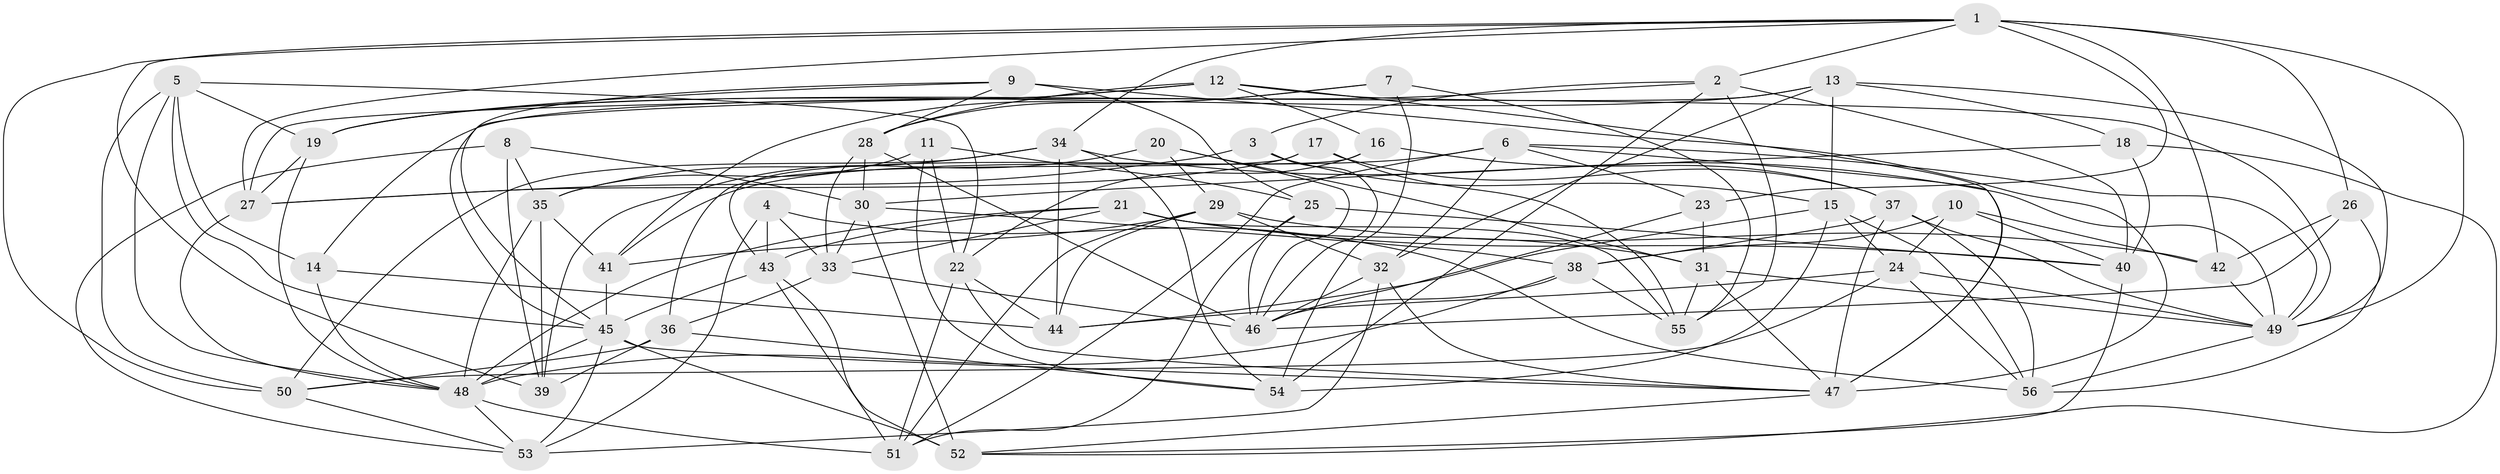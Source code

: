 // original degree distribution, {4: 1.0}
// Generated by graph-tools (version 1.1) at 2025/26/03/09/25 03:26:55]
// undirected, 56 vertices, 162 edges
graph export_dot {
graph [start="1"]
  node [color=gray90,style=filled];
  1;
  2;
  3;
  4;
  5;
  6;
  7;
  8;
  9;
  10;
  11;
  12;
  13;
  14;
  15;
  16;
  17;
  18;
  19;
  20;
  21;
  22;
  23;
  24;
  25;
  26;
  27;
  28;
  29;
  30;
  31;
  32;
  33;
  34;
  35;
  36;
  37;
  38;
  39;
  40;
  41;
  42;
  43;
  44;
  45;
  46;
  47;
  48;
  49;
  50;
  51;
  52;
  53;
  54;
  55;
  56;
  1 -- 2 [weight=1.0];
  1 -- 23 [weight=1.0];
  1 -- 26 [weight=1.0];
  1 -- 27 [weight=1.0];
  1 -- 34 [weight=1.0];
  1 -- 39 [weight=1.0];
  1 -- 42 [weight=2.0];
  1 -- 49 [weight=1.0];
  1 -- 50 [weight=1.0];
  2 -- 3 [weight=1.0];
  2 -- 19 [weight=1.0];
  2 -- 40 [weight=1.0];
  2 -- 54 [weight=1.0];
  2 -- 55 [weight=1.0];
  3 -- 15 [weight=1.0];
  3 -- 27 [weight=1.0];
  3 -- 46 [weight=1.0];
  4 -- 33 [weight=1.0];
  4 -- 43 [weight=1.0];
  4 -- 53 [weight=1.0];
  4 -- 56 [weight=1.0];
  5 -- 14 [weight=1.0];
  5 -- 19 [weight=1.0];
  5 -- 22 [weight=1.0];
  5 -- 45 [weight=1.0];
  5 -- 48 [weight=1.0];
  5 -- 50 [weight=1.0];
  6 -- 23 [weight=1.0];
  6 -- 32 [weight=1.0];
  6 -- 41 [weight=1.0];
  6 -- 47 [weight=1.0];
  6 -- 49 [weight=1.0];
  6 -- 51 [weight=1.0];
  7 -- 28 [weight=1.0];
  7 -- 41 [weight=1.0];
  7 -- 54 [weight=1.0];
  7 -- 55 [weight=1.0];
  8 -- 30 [weight=1.0];
  8 -- 35 [weight=1.0];
  8 -- 39 [weight=1.0];
  8 -- 53 [weight=1.0];
  9 -- 19 [weight=1.0];
  9 -- 25 [weight=1.0];
  9 -- 28 [weight=1.0];
  9 -- 45 [weight=1.0];
  9 -- 47 [weight=2.0];
  10 -- 24 [weight=1.0];
  10 -- 38 [weight=1.0];
  10 -- 40 [weight=1.0];
  10 -- 42 [weight=1.0];
  11 -- 22 [weight=1.0];
  11 -- 25 [weight=1.0];
  11 -- 35 [weight=1.0];
  11 -- 54 [weight=1.0];
  12 -- 16 [weight=1.0];
  12 -- 27 [weight=1.0];
  12 -- 28 [weight=1.0];
  12 -- 45 [weight=1.0];
  12 -- 47 [weight=1.0];
  12 -- 49 [weight=1.0];
  13 -- 14 [weight=1.0];
  13 -- 15 [weight=1.0];
  13 -- 18 [weight=1.0];
  13 -- 19 [weight=1.0];
  13 -- 32 [weight=1.0];
  13 -- 49 [weight=1.0];
  14 -- 44 [weight=1.0];
  14 -- 48 [weight=1.0];
  15 -- 24 [weight=1.0];
  15 -- 44 [weight=1.0];
  15 -- 54 [weight=1.0];
  15 -- 56 [weight=1.0];
  16 -- 22 [weight=1.0];
  16 -- 37 [weight=1.0];
  16 -- 43 [weight=1.0];
  17 -- 27 [weight=1.0];
  17 -- 36 [weight=1.0];
  17 -- 37 [weight=1.0];
  17 -- 55 [weight=1.0];
  18 -- 30 [weight=1.0];
  18 -- 40 [weight=1.0];
  18 -- 52 [weight=1.0];
  19 -- 27 [weight=1.0];
  19 -- 48 [weight=1.0];
  20 -- 29 [weight=1.0];
  20 -- 31 [weight=1.0];
  20 -- 39 [weight=1.0];
  20 -- 46 [weight=1.0];
  21 -- 31 [weight=1.0];
  21 -- 33 [weight=1.0];
  21 -- 40 [weight=1.0];
  21 -- 43 [weight=1.0];
  21 -- 48 [weight=1.0];
  21 -- 55 [weight=1.0];
  22 -- 44 [weight=1.0];
  22 -- 47 [weight=1.0];
  22 -- 51 [weight=1.0];
  23 -- 31 [weight=1.0];
  23 -- 46 [weight=1.0];
  24 -- 44 [weight=1.0];
  24 -- 49 [weight=1.0];
  24 -- 50 [weight=1.0];
  24 -- 56 [weight=1.0];
  25 -- 40 [weight=1.0];
  25 -- 46 [weight=2.0];
  25 -- 51 [weight=1.0];
  26 -- 42 [weight=1.0];
  26 -- 46 [weight=1.0];
  26 -- 56 [weight=1.0];
  27 -- 48 [weight=1.0];
  28 -- 30 [weight=1.0];
  28 -- 33 [weight=1.0];
  28 -- 46 [weight=1.0];
  29 -- 32 [weight=1.0];
  29 -- 41 [weight=1.0];
  29 -- 42 [weight=1.0];
  29 -- 44 [weight=1.0];
  29 -- 51 [weight=1.0];
  30 -- 33 [weight=1.0];
  30 -- 38 [weight=1.0];
  30 -- 52 [weight=1.0];
  31 -- 47 [weight=1.0];
  31 -- 49 [weight=1.0];
  31 -- 55 [weight=1.0];
  32 -- 46 [weight=1.0];
  32 -- 47 [weight=1.0];
  32 -- 53 [weight=1.0];
  33 -- 36 [weight=1.0];
  33 -- 46 [weight=1.0];
  34 -- 35 [weight=1.0];
  34 -- 44 [weight=1.0];
  34 -- 49 [weight=1.0];
  34 -- 50 [weight=1.0];
  34 -- 54 [weight=1.0];
  35 -- 39 [weight=1.0];
  35 -- 41 [weight=1.0];
  35 -- 48 [weight=1.0];
  36 -- 39 [weight=2.0];
  36 -- 50 [weight=1.0];
  36 -- 54 [weight=1.0];
  37 -- 38 [weight=1.0];
  37 -- 47 [weight=1.0];
  37 -- 49 [weight=1.0];
  37 -- 56 [weight=1.0];
  38 -- 46 [weight=1.0];
  38 -- 48 [weight=1.0];
  38 -- 55 [weight=1.0];
  40 -- 52 [weight=1.0];
  41 -- 45 [weight=2.0];
  42 -- 49 [weight=1.0];
  43 -- 45 [weight=1.0];
  43 -- 51 [weight=1.0];
  43 -- 52 [weight=1.0];
  45 -- 47 [weight=1.0];
  45 -- 48 [weight=1.0];
  45 -- 52 [weight=1.0];
  45 -- 53 [weight=1.0];
  47 -- 52 [weight=1.0];
  48 -- 51 [weight=1.0];
  48 -- 53 [weight=1.0];
  49 -- 56 [weight=1.0];
  50 -- 53 [weight=1.0];
}

